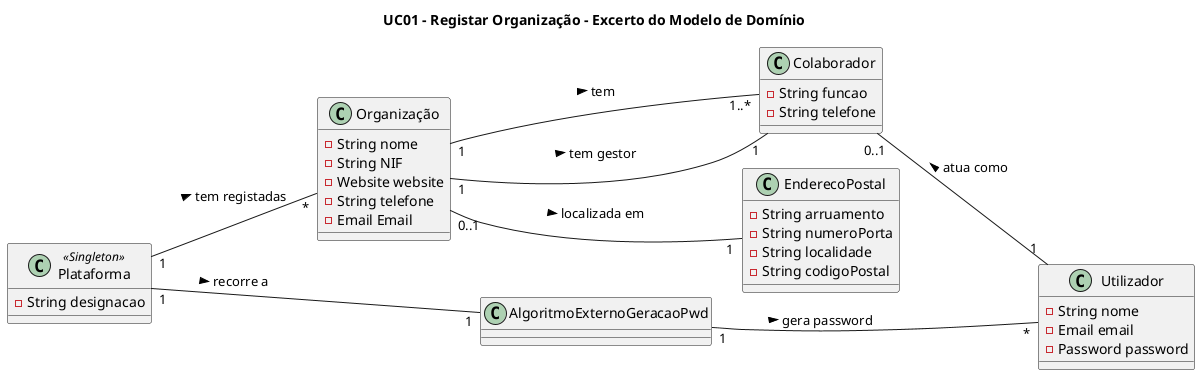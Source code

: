 @startuml

title UC01 - Registar Organização - Excerto do Modelo de Domínio

left to right direction

class Plataforma <<Singleton>> {
    -String designacao
}

class Organização {
    -String nome
    -String NIF
    -Website website
    -String telefone
    -Email Email
}

class Colaborador {
    -String funcao
    -String telefone
}

class EnderecoPostal {
    -String arruamento
    -String numeroPorta
    -String localidade
    -String codigoPostal
}

class Utilizador {
    -String nome
    -Email email
    -Password password
}

class AlgoritmoExternoGeracaoPwd {
}

Plataforma "1"--"*" Organização : tem registadas >
Plataforma "1"--"1" AlgoritmoExternoGeracaoPwd : recorre a >
AlgoritmoExternoGeracaoPwd "1"--"*" Utilizador : gera password >
Organização "1"--"1..*" Colaborador : tem >
Organização "1"--"1" Colaborador : tem gestor >
Organização "0..1"--"1" EnderecoPostal : localizada em >
Colaborador "0..1"--"1" Utilizador : atua como <

@enduml